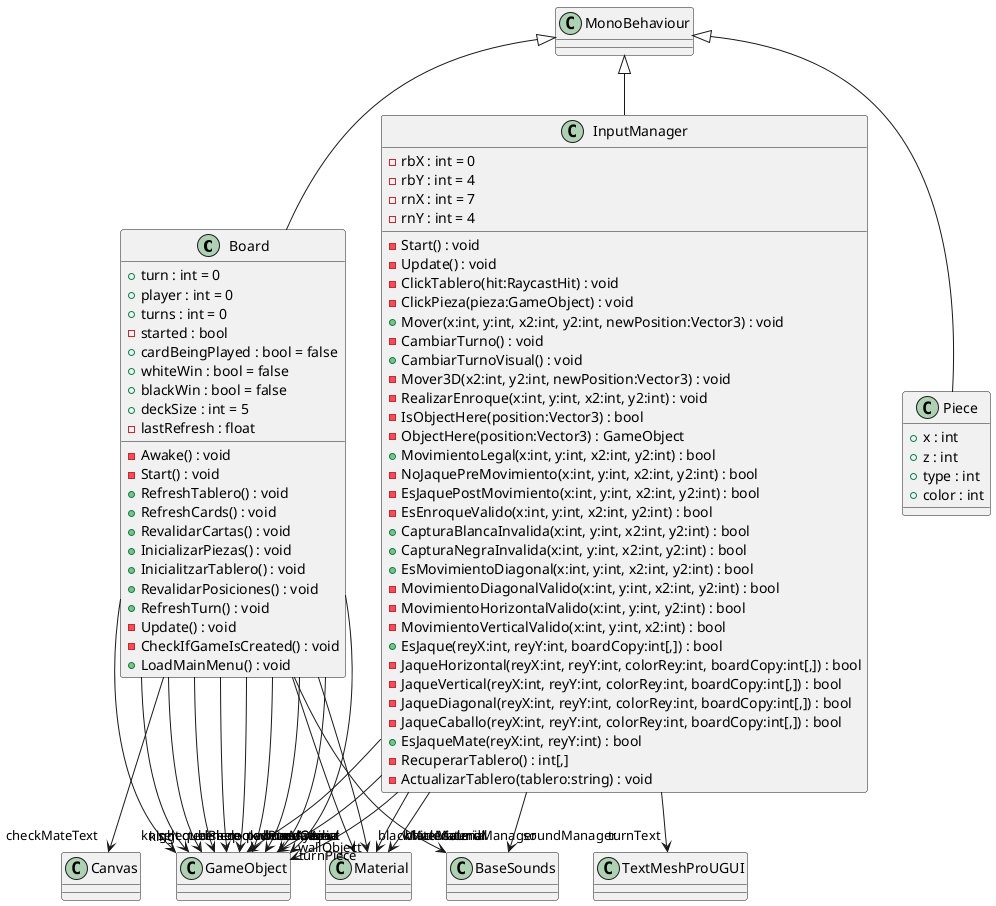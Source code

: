 @startuml
class Board {
    + turn : int = 0
    + player : int = 0
    + turns : int = 0
    - started : bool
    + cardBeingPlayed : bool = false
    + whiteWin : bool = false
    + blackWin : bool = false
    + deckSize : int = 5
    - lastRefresh : float
    - Awake() : void
    - Start() : void
    + RefreshTablero() : void
    + RefreshCards() : void
    + RevalidarCartas() : void
    + InicializarPiezas() : void
    + InicialitzarTablero() : void
    + RevalidarPosiciones() : void
    + RefreshTurn() : void
    - Update() : void
    - CheckIfGameIsCreated() : void
    + LoadMainMenu() : void
}
MonoBehaviour <|-- Board
Board --> "whiteMaterial" Material
Board --> "blackMaterial" Material
Board --> "king" GameObject
Board --> "queen" GameObject
Board --> "bishop" GameObject
Board --> "knight" GameObject
Board --> "rook" GameObject
Board --> "pawn" GameObject
Board --> "wallObject" GameObject
Board --> "checkMateText" Canvas
Board --> "selectedPieceCache" GameObject
Board --> "meArea" GameObject
Board --> "enemyArea" GameObject
Board --> "soundManager" BaseSounds
class InputManager {
    - rbX : int = 0
    - rbY : int = 4
    - rnX : int = 7
    - rnY : int = 4
    - Start() : void
    - Update() : void
    - ClickTablero(hit:RaycastHit) : void
    - ClickPieza(pieza:GameObject) : void
    + Mover(x:int, y:int, x2:int, y2:int, newPosition:Vector3) : void
    - CambiarTurno() : void
    + CambiarTurnoVisual() : void
    - Mover3D(x2:int, y2:int, newPosition:Vector3) : void
    - RealizarEnroque(x:int, y:int, x2:int, y2:int) : void
    - IsObjectHere(position:Vector3) : bool
    - ObjectHere(position:Vector3) : GameObject
    + MovimientoLegal(x:int, y:int, x2:int, y2:int) : bool
    - NoJaquePreMovimiento(x:int, y:int, x2:int, y2:int) : bool
    - EsJaquePostMovimiento(x:int, y:int, x2:int, y2:int) : bool
    - EsEnroqueValido(x:int, y:int, x2:int, y2:int) : bool
    + CapturaBlancaInvalida(x:int, y:int, x2:int, y2:int) : bool
    + CapturaNegraInvalida(x:int, y:int, x2:int, y2:int) : bool
    + EsMovimientoDiagonal(x:int, y:int, x2:int, y2:int) : bool
    - MovimientoDiagonalValido(x:int, y:int, x2:int, y2:int) : bool
    - MovimientoHorizontalValido(x:int, y:int, y2:int) : bool
    - MovimientoVerticalValido(x:int, y:int, x2:int) : bool
    + EsJaque(reyX:int, reyY:int, boardCopy:int[,]) : bool
    - JaqueHorizontal(reyX:int, reyY:int, colorRey:int, boardCopy:int[,]) : bool
    - JaqueVertical(reyX:int, reyY:int, colorRey:int, boardCopy:int[,]) : bool
    - JaqueDiagonal(reyX:int, reyY:int, colorRey:int, boardCopy:int[,]) : bool
    - JaqueCaballo(reyX:int, reyY:int, colorRey:int, boardCopy:int[,]) : bool
    + EsJaqueMate(reyX:int, reyY:int) : bool
    - RecuperarTablero() : int[,]
    - ActualizarTablero(tablero:string) : void
}
MonoBehaviour <|-- InputManager
InputManager --> "selectedPiece" GameObject
InputManager --> "soundManager" BaseSounds
InputManager --> "turnText" TextMeshProUGUI
InputManager --> "boardObject" GameObject
InputManager --> "turnPiece" GameObject
InputManager --> "whiteMaterial" Material
InputManager --> "blackMaterial" Material
class Piece {
    + x : int
    + z : int
    + type : int
    + color : int
}
MonoBehaviour <|-- Piece
@enduml
